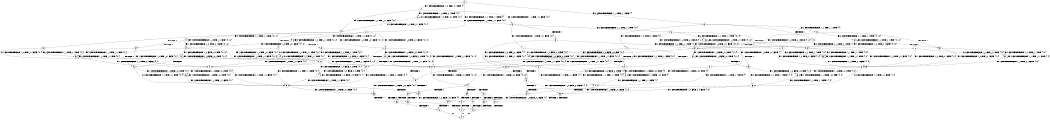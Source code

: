 digraph BCG {
size = "7, 10.5";
center = TRUE;
node [shape = circle];
0 [peripheries = 2];
0 -> 1 [label = "EX !1 !ATOMIC_EXCH_BRANCH (1, +0, TRUE, +0, 1, TRUE) !{}"];
0 -> 2 [label = "EX !2 !ATOMIC_EXCH_BRANCH (1, +1, TRUE, +1, 1, FALSE) !{}"];
0 -> 3 [label = "EX !0 !ATOMIC_EXCH_BRANCH (1, +1, TRUE, +1, 1, FALSE) !{}"];
1 -> 4 [label = "EX !2 !ATOMIC_EXCH_BRANCH (1, +1, TRUE, +1, 1, FALSE) !{0, 1}"];
1 -> 5 [label = "EX !0 !ATOMIC_EXCH_BRANCH (1, +1, TRUE, +1, 1, FALSE) !{0, 1}"];
1 -> 6 [label = "EX !1 !ATOMIC_EXCH_BRANCH (1, +0, TRUE, +0, 1, TRUE) !{0, 1}"];
2 -> 7 [label = "TERMINATE !2"];
2 -> 8 [label = "EX !1 !ATOMIC_EXCH_BRANCH (1, +0, TRUE, +0, 1, FALSE) !{0, 1, 2}"];
2 -> 9 [label = "EX !0 !ATOMIC_EXCH_BRANCH (1, +1, TRUE, +1, 1, TRUE) !{0, 1, 2}"];
3 -> 10 [label = "TERMINATE !0"];
3 -> 11 [label = "EX !1 !ATOMIC_EXCH_BRANCH (1, +0, TRUE, +0, 1, FALSE) !{0}"];
3 -> 12 [label = "EX !2 !ATOMIC_EXCH_BRANCH (1, +1, TRUE, +1, 1, TRUE) !{0}"];
4 -> 13 [label = "TERMINATE !2"];
4 -> 14 [label = "EX !0 !ATOMIC_EXCH_BRANCH (1, +1, TRUE, +1, 1, TRUE) !{0, 1, 2}"];
4 -> 8 [label = "EX !1 !ATOMIC_EXCH_BRANCH (1, +0, TRUE, +0, 1, FALSE) !{0, 1, 2}"];
5 -> 15 [label = "TERMINATE !0"];
5 -> 16 [label = "EX !2 !ATOMIC_EXCH_BRANCH (1, +1, TRUE, +1, 1, TRUE) !{0, 1}"];
5 -> 17 [label = "EX !1 !ATOMIC_EXCH_BRANCH (1, +0, TRUE, +0, 1, FALSE) !{0, 1}"];
6 -> 4 [label = "EX !2 !ATOMIC_EXCH_BRANCH (1, +1, TRUE, +1, 1, FALSE) !{0, 1}"];
6 -> 5 [label = "EX !0 !ATOMIC_EXCH_BRANCH (1, +1, TRUE, +1, 1, FALSE) !{0, 1}"];
6 -> 6 [label = "EX !1 !ATOMIC_EXCH_BRANCH (1, +0, TRUE, +0, 1, TRUE) !{0, 1}"];
7 -> 18 [label = "EX !1 !ATOMIC_EXCH_BRANCH (1, +0, TRUE, +0, 1, FALSE) !{0, 1}"];
7 -> 19 [label = "EX !0 !ATOMIC_EXCH_BRANCH (1, +1, TRUE, +1, 1, TRUE) !{0, 1}"];
8 -> 20 [label = "TERMINATE !2"];
8 -> 21 [label = "EX !0 !ATOMIC_EXCH_BRANCH (1, +1, TRUE, +1, 1, FALSE) !{0, 1, 2}"];
8 -> 22 [label = "EX !1 !ATOMIC_EXCH_BRANCH (1, +0, FALSE, +0, 2, TRUE) !{0, 1, 2}"];
9 -> 23 [label = "TERMINATE !2"];
9 -> 24 [label = "EX !1 !ATOMIC_EXCH_BRANCH (1, +0, TRUE, +0, 1, FALSE) !{0, 1, 2}"];
9 -> 9 [label = "EX !0 !ATOMIC_EXCH_BRANCH (1, +1, TRUE, +1, 1, TRUE) !{0, 1, 2}"];
10 -> 25 [label = "EX !1 !ATOMIC_EXCH_BRANCH (1, +0, TRUE, +0, 1, FALSE) !{}"];
10 -> 26 [label = "EX !2 !ATOMIC_EXCH_BRANCH (1, +1, TRUE, +1, 1, TRUE) !{}"];
11 -> 27 [label = "TERMINATE !0"];
11 -> 28 [label = "EX !2 !ATOMIC_EXCH_BRANCH (1, +1, TRUE, +1, 1, FALSE) !{0, 1}"];
11 -> 29 [label = "EX !1 !ATOMIC_EXCH_BRANCH (1, +0, FALSE, +0, 2, TRUE) !{0, 1}"];
12 -> 30 [label = "TERMINATE !0"];
12 -> 31 [label = "EX !1 !ATOMIC_EXCH_BRANCH (1, +0, TRUE, +0, 1, FALSE) !{0, 1, 2}"];
12 -> 32 [label = "EX !2 !ATOMIC_EXCH_BRANCH (1, +1, TRUE, +1, 1, TRUE) !{0, 1, 2}"];
13 -> 33 [label = "EX !0 !ATOMIC_EXCH_BRANCH (1, +1, TRUE, +1, 1, TRUE) !{0, 1}"];
13 -> 18 [label = "EX !1 !ATOMIC_EXCH_BRANCH (1, +0, TRUE, +0, 1, FALSE) !{0, 1}"];
14 -> 34 [label = "TERMINATE !2"];
14 -> 24 [label = "EX !1 !ATOMIC_EXCH_BRANCH (1, +0, TRUE, +0, 1, FALSE) !{0, 1, 2}"];
14 -> 14 [label = "EX !0 !ATOMIC_EXCH_BRANCH (1, +1, TRUE, +1, 1, TRUE) !{0, 1, 2}"];
15 -> 35 [label = "EX !2 !ATOMIC_EXCH_BRANCH (1, +1, TRUE, +1, 1, TRUE) !{1}"];
15 -> 36 [label = "EX !1 !ATOMIC_EXCH_BRANCH (1, +0, TRUE, +0, 1, FALSE) !{1}"];
16 -> 37 [label = "TERMINATE !0"];
16 -> 38 [label = "EX !2 !ATOMIC_EXCH_BRANCH (1, +1, TRUE, +1, 1, TRUE) !{0, 1, 2}"];
16 -> 31 [label = "EX !1 !ATOMIC_EXCH_BRANCH (1, +0, TRUE, +0, 1, FALSE) !{0, 1, 2}"];
17 -> 27 [label = "TERMINATE !0"];
17 -> 28 [label = "EX !2 !ATOMIC_EXCH_BRANCH (1, +1, TRUE, +1, 1, FALSE) !{0, 1}"];
17 -> 29 [label = "EX !1 !ATOMIC_EXCH_BRANCH (1, +0, FALSE, +0, 2, TRUE) !{0, 1}"];
18 -> 39 [label = "EX !0 !ATOMIC_EXCH_BRANCH (1, +1, TRUE, +1, 1, FALSE) !{0, 1}"];
18 -> 40 [label = "EX !1 !ATOMIC_EXCH_BRANCH (1, +0, FALSE, +0, 2, TRUE) !{0, 1}"];
19 -> 41 [label = "EX !1 !ATOMIC_EXCH_BRANCH (1, +0, TRUE, +0, 1, FALSE) !{0, 1}"];
19 -> 19 [label = "EX !0 !ATOMIC_EXCH_BRANCH (1, +1, TRUE, +1, 1, TRUE) !{0, 1}"];
20 -> 39 [label = "EX !0 !ATOMIC_EXCH_BRANCH (1, +1, TRUE, +1, 1, FALSE) !{0, 1}"];
20 -> 40 [label = "EX !1 !ATOMIC_EXCH_BRANCH (1, +0, FALSE, +0, 2, TRUE) !{0, 1}"];
21 -> 42 [label = "TERMINATE !2"];
21 -> 43 [label = "TERMINATE !0"];
21 -> 44 [label = "EX !1 !ATOMIC_EXCH_BRANCH (1, +0, FALSE, +0, 2, FALSE) !{0, 1, 2}"];
22 -> 20 [label = "TERMINATE !2"];
22 -> 21 [label = "EX !0 !ATOMIC_EXCH_BRANCH (1, +1, TRUE, +1, 1, FALSE) !{0, 1, 2}"];
22 -> 22 [label = "EX !1 !ATOMIC_EXCH_BRANCH (1, +0, FALSE, +0, 2, TRUE) !{0, 1, 2}"];
23 -> 41 [label = "EX !1 !ATOMIC_EXCH_BRANCH (1, +0, TRUE, +0, 1, FALSE) !{0, 1}"];
23 -> 19 [label = "EX !0 !ATOMIC_EXCH_BRANCH (1, +1, TRUE, +1, 1, TRUE) !{0, 1}"];
24 -> 45 [label = "TERMINATE !2"];
24 -> 46 [label = "EX !1 !ATOMIC_EXCH_BRANCH (1, +0, FALSE, +0, 2, TRUE) !{0, 1, 2}"];
24 -> 21 [label = "EX !0 !ATOMIC_EXCH_BRANCH (1, +1, TRUE, +1, 1, FALSE) !{0, 1, 2}"];
25 -> 47 [label = "EX !2 !ATOMIC_EXCH_BRANCH (1, +1, TRUE, +1, 1, FALSE) !{1}"];
25 -> 48 [label = "EX !1 !ATOMIC_EXCH_BRANCH (1, +0, FALSE, +0, 2, TRUE) !{1}"];
26 -> 49 [label = "EX !1 !ATOMIC_EXCH_BRANCH (1, +0, TRUE, +0, 1, FALSE) !{1, 2}"];
26 -> 50 [label = "EX !2 !ATOMIC_EXCH_BRANCH (1, +1, TRUE, +1, 1, TRUE) !{1, 2}"];
27 -> 47 [label = "EX !2 !ATOMIC_EXCH_BRANCH (1, +1, TRUE, +1, 1, FALSE) !{1}"];
27 -> 48 [label = "EX !1 !ATOMIC_EXCH_BRANCH (1, +0, FALSE, +0, 2, TRUE) !{1}"];
28 -> 42 [label = "TERMINATE !2"];
28 -> 43 [label = "TERMINATE !0"];
28 -> 44 [label = "EX !1 !ATOMIC_EXCH_BRANCH (1, +0, FALSE, +0, 2, FALSE) !{0, 1, 2}"];
29 -> 27 [label = "TERMINATE !0"];
29 -> 28 [label = "EX !2 !ATOMIC_EXCH_BRANCH (1, +1, TRUE, +1, 1, FALSE) !{0, 1}"];
29 -> 29 [label = "EX !1 !ATOMIC_EXCH_BRANCH (1, +0, FALSE, +0, 2, TRUE) !{0, 1}"];
30 -> 49 [label = "EX !1 !ATOMIC_EXCH_BRANCH (1, +0, TRUE, +0, 1, FALSE) !{1, 2}"];
30 -> 50 [label = "EX !2 !ATOMIC_EXCH_BRANCH (1, +1, TRUE, +1, 1, TRUE) !{1, 2}"];
31 -> 51 [label = "TERMINATE !0"];
31 -> 21 [label = "EX !2 !ATOMIC_EXCH_BRANCH (1, +1, TRUE, +1, 1, FALSE) !{0, 1, 2}"];
31 -> 52 [label = "EX !1 !ATOMIC_EXCH_BRANCH (1, +0, FALSE, +0, 2, TRUE) !{0, 1, 2}"];
32 -> 30 [label = "TERMINATE !0"];
32 -> 31 [label = "EX !1 !ATOMIC_EXCH_BRANCH (1, +0, TRUE, +0, 1, FALSE) !{0, 1, 2}"];
32 -> 32 [label = "EX !2 !ATOMIC_EXCH_BRANCH (1, +1, TRUE, +1, 1, TRUE) !{0, 1, 2}"];
33 -> 41 [label = "EX !1 !ATOMIC_EXCH_BRANCH (1, +0, TRUE, +0, 1, FALSE) !{0, 1}"];
33 -> 33 [label = "EX !0 !ATOMIC_EXCH_BRANCH (1, +1, TRUE, +1, 1, TRUE) !{0, 1}"];
34 -> 41 [label = "EX !1 !ATOMIC_EXCH_BRANCH (1, +0, TRUE, +0, 1, FALSE) !{0, 1}"];
34 -> 33 [label = "EX !0 !ATOMIC_EXCH_BRANCH (1, +1, TRUE, +1, 1, TRUE) !{0, 1}"];
35 -> 53 [label = "EX !2 !ATOMIC_EXCH_BRANCH (1, +1, TRUE, +1, 1, TRUE) !{1, 2}"];
35 -> 49 [label = "EX !1 !ATOMIC_EXCH_BRANCH (1, +0, TRUE, +0, 1, FALSE) !{1, 2}"];
36 -> 47 [label = "EX !2 !ATOMIC_EXCH_BRANCH (1, +1, TRUE, +1, 1, FALSE) !{1}"];
36 -> 48 [label = "EX !1 !ATOMIC_EXCH_BRANCH (1, +0, FALSE, +0, 2, TRUE) !{1}"];
37 -> 53 [label = "EX !2 !ATOMIC_EXCH_BRANCH (1, +1, TRUE, +1, 1, TRUE) !{1, 2}"];
37 -> 49 [label = "EX !1 !ATOMIC_EXCH_BRANCH (1, +0, TRUE, +0, 1, FALSE) !{1, 2}"];
38 -> 37 [label = "TERMINATE !0"];
38 -> 38 [label = "EX !2 !ATOMIC_EXCH_BRANCH (1, +1, TRUE, +1, 1, TRUE) !{0, 1, 2}"];
38 -> 31 [label = "EX !1 !ATOMIC_EXCH_BRANCH (1, +0, TRUE, +0, 1, FALSE) !{0, 1, 2}"];
39 -> 54 [label = "TERMINATE !0"];
39 -> 55 [label = "EX !1 !ATOMIC_EXCH_BRANCH (1, +0, FALSE, +0, 2, FALSE) !{0, 1}"];
40 -> 39 [label = "EX !0 !ATOMIC_EXCH_BRANCH (1, +1, TRUE, +1, 1, FALSE) !{0, 1}"];
40 -> 40 [label = "EX !1 !ATOMIC_EXCH_BRANCH (1, +0, FALSE, +0, 2, TRUE) !{0, 1}"];
41 -> 56 [label = "EX !1 !ATOMIC_EXCH_BRANCH (1, +0, FALSE, +0, 2, TRUE) !{0, 1}"];
41 -> 39 [label = "EX !0 !ATOMIC_EXCH_BRANCH (1, +1, TRUE, +1, 1, FALSE) !{0, 1}"];
42 -> 54 [label = "TERMINATE !0"];
42 -> 55 [label = "EX !1 !ATOMIC_EXCH_BRANCH (1, +0, FALSE, +0, 2, FALSE) !{0, 1}"];
43 -> 57 [label = "TERMINATE !2"];
43 -> 58 [label = "EX !1 !ATOMIC_EXCH_BRANCH (1, +0, FALSE, +0, 2, FALSE) !{1, 2}"];
44 -> 59 [label = "TERMINATE !1"];
44 -> 60 [label = "TERMINATE !2"];
44 -> 61 [label = "TERMINATE !0"];
45 -> 56 [label = "EX !1 !ATOMIC_EXCH_BRANCH (1, +0, FALSE, +0, 2, TRUE) !{0, 1}"];
45 -> 39 [label = "EX !0 !ATOMIC_EXCH_BRANCH (1, +1, TRUE, +1, 1, FALSE) !{0, 1}"];
46 -> 45 [label = "TERMINATE !2"];
46 -> 46 [label = "EX !1 !ATOMIC_EXCH_BRANCH (1, +0, FALSE, +0, 2, TRUE) !{0, 1, 2}"];
46 -> 21 [label = "EX !0 !ATOMIC_EXCH_BRANCH (1, +1, TRUE, +1, 1, FALSE) !{0, 1, 2}"];
47 -> 57 [label = "TERMINATE !2"];
47 -> 58 [label = "EX !1 !ATOMIC_EXCH_BRANCH (1, +0, FALSE, +0, 2, FALSE) !{1, 2}"];
48 -> 47 [label = "EX !2 !ATOMIC_EXCH_BRANCH (1, +1, TRUE, +1, 1, FALSE) !{1}"];
48 -> 48 [label = "EX !1 !ATOMIC_EXCH_BRANCH (1, +0, FALSE, +0, 2, TRUE) !{1}"];
49 -> 62 [label = "EX !2 !ATOMIC_EXCH_BRANCH (1, +1, TRUE, +1, 1, FALSE) !{1, 2}"];
49 -> 63 [label = "EX !1 !ATOMIC_EXCH_BRANCH (1, +0, FALSE, +0, 2, TRUE) !{1, 2}"];
50 -> 49 [label = "EX !1 !ATOMIC_EXCH_BRANCH (1, +0, TRUE, +0, 1, FALSE) !{1, 2}"];
50 -> 50 [label = "EX !2 !ATOMIC_EXCH_BRANCH (1, +1, TRUE, +1, 1, TRUE) !{1, 2}"];
51 -> 62 [label = "EX !2 !ATOMIC_EXCH_BRANCH (1, +1, TRUE, +1, 1, FALSE) !{1, 2}"];
51 -> 63 [label = "EX !1 !ATOMIC_EXCH_BRANCH (1, +0, FALSE, +0, 2, TRUE) !{1, 2}"];
52 -> 51 [label = "TERMINATE !0"];
52 -> 21 [label = "EX !2 !ATOMIC_EXCH_BRANCH (1, +1, TRUE, +1, 1, FALSE) !{0, 1, 2}"];
52 -> 52 [label = "EX !1 !ATOMIC_EXCH_BRANCH (1, +0, FALSE, +0, 2, TRUE) !{0, 1, 2}"];
53 -> 53 [label = "EX !2 !ATOMIC_EXCH_BRANCH (1, +1, TRUE, +1, 1, TRUE) !{1, 2}"];
53 -> 49 [label = "EX !1 !ATOMIC_EXCH_BRANCH (1, +0, TRUE, +0, 1, FALSE) !{1, 2}"];
54 -> 64 [label = "EX !1 !ATOMIC_EXCH_BRANCH (1, +0, FALSE, +0, 2, FALSE) !{1}"];
55 -> 65 [label = "TERMINATE !1"];
55 -> 66 [label = "TERMINATE !0"];
56 -> 56 [label = "EX !1 !ATOMIC_EXCH_BRANCH (1, +0, FALSE, +0, 2, TRUE) !{0, 1}"];
56 -> 39 [label = "EX !0 !ATOMIC_EXCH_BRANCH (1, +1, TRUE, +1, 1, FALSE) !{0, 1}"];
57 -> 64 [label = "EX !1 !ATOMIC_EXCH_BRANCH (1, +0, FALSE, +0, 2, FALSE) !{1}"];
58 -> 67 [label = "TERMINATE !1"];
58 -> 68 [label = "TERMINATE !2"];
59 -> 69 [label = "TERMINATE !2"];
59 -> 70 [label = "TERMINATE !0"];
60 -> 65 [label = "TERMINATE !1"];
60 -> 66 [label = "TERMINATE !0"];
61 -> 67 [label = "TERMINATE !1"];
61 -> 68 [label = "TERMINATE !2"];
62 -> 57 [label = "TERMINATE !2"];
62 -> 58 [label = "EX !1 !ATOMIC_EXCH_BRANCH (1, +0, FALSE, +0, 2, FALSE) !{1, 2}"];
63 -> 62 [label = "EX !2 !ATOMIC_EXCH_BRANCH (1, +1, TRUE, +1, 1, FALSE) !{1, 2}"];
63 -> 63 [label = "EX !1 !ATOMIC_EXCH_BRANCH (1, +0, FALSE, +0, 2, TRUE) !{1, 2}"];
64 -> 71 [label = "TERMINATE !1"];
65 -> 72 [label = "TERMINATE !0"];
66 -> 71 [label = "TERMINATE !1"];
67 -> 73 [label = "TERMINATE !2"];
68 -> 71 [label = "TERMINATE !1"];
69 -> 72 [label = "TERMINATE !0"];
70 -> 73 [label = "TERMINATE !2"];
71 -> 74 [label = "exit"];
72 -> 74 [label = "exit"];
73 -> 74 [label = "exit"];
}
